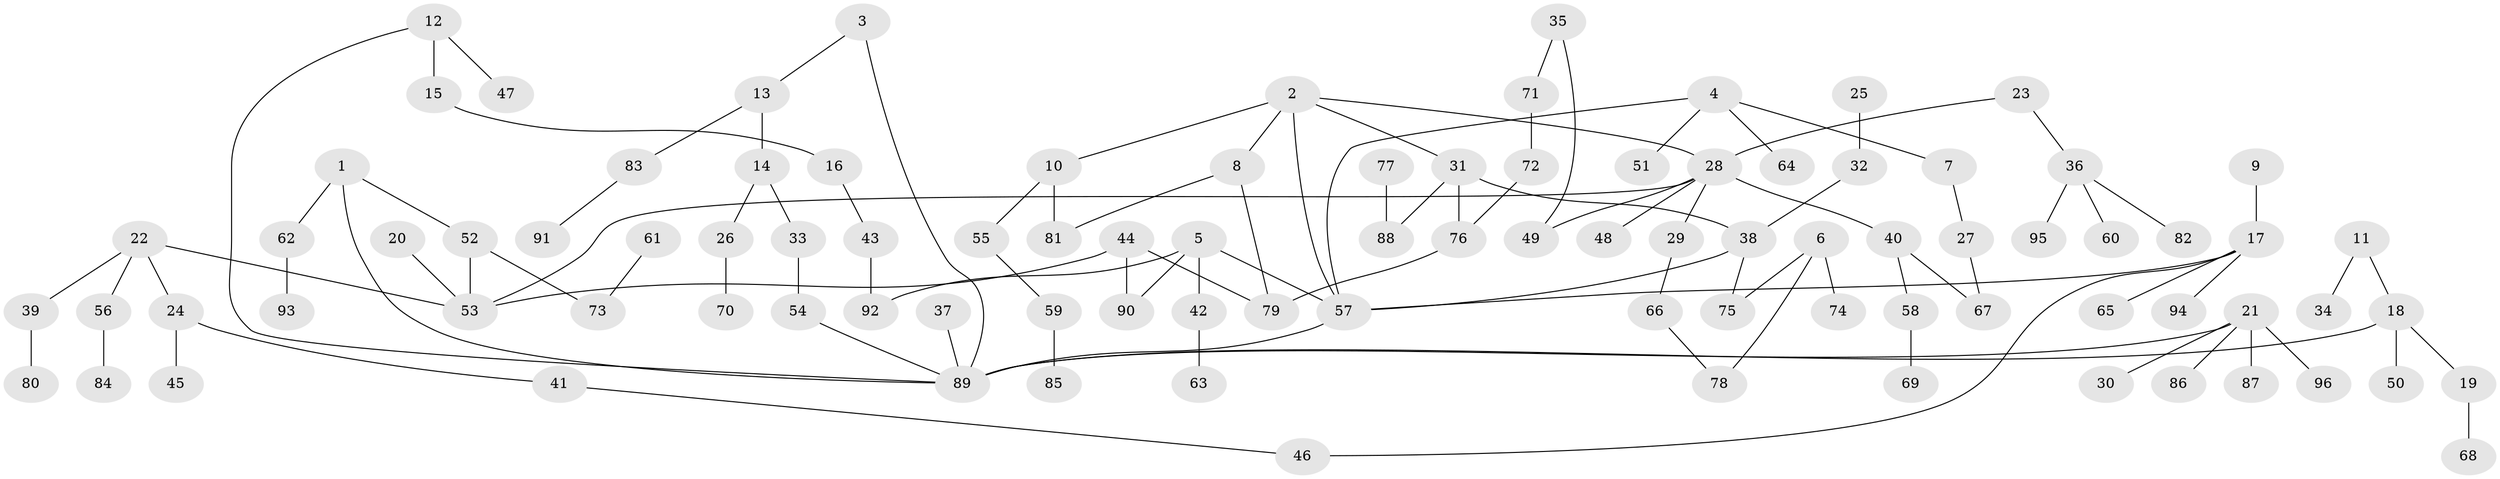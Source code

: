 // original degree distribution, {7: 0.007352941176470588, 9: 0.007352941176470588, 5: 0.029411764705882353, 6: 0.014705882352941176, 3: 0.16911764705882354, 2: 0.3235294117647059, 4: 0.051470588235294115, 1: 0.3897058823529412, 8: 0.007352941176470588}
// Generated by graph-tools (version 1.1) at 2025/36/03/04/25 23:36:10]
// undirected, 96 vertices, 107 edges
graph export_dot {
  node [color=gray90,style=filled];
  1;
  2;
  3;
  4;
  5;
  6;
  7;
  8;
  9;
  10;
  11;
  12;
  13;
  14;
  15;
  16;
  17;
  18;
  19;
  20;
  21;
  22;
  23;
  24;
  25;
  26;
  27;
  28;
  29;
  30;
  31;
  32;
  33;
  34;
  35;
  36;
  37;
  38;
  39;
  40;
  41;
  42;
  43;
  44;
  45;
  46;
  47;
  48;
  49;
  50;
  51;
  52;
  53;
  54;
  55;
  56;
  57;
  58;
  59;
  60;
  61;
  62;
  63;
  64;
  65;
  66;
  67;
  68;
  69;
  70;
  71;
  72;
  73;
  74;
  75;
  76;
  77;
  78;
  79;
  80;
  81;
  82;
  83;
  84;
  85;
  86;
  87;
  88;
  89;
  90;
  91;
  92;
  93;
  94;
  95;
  96;
  1 -- 52 [weight=1.0];
  1 -- 62 [weight=1.0];
  1 -- 89 [weight=1.0];
  2 -- 8 [weight=1.0];
  2 -- 10 [weight=1.0];
  2 -- 28 [weight=1.0];
  2 -- 31 [weight=1.0];
  2 -- 57 [weight=1.0];
  3 -- 13 [weight=1.0];
  3 -- 89 [weight=1.0];
  4 -- 7 [weight=1.0];
  4 -- 51 [weight=1.0];
  4 -- 57 [weight=1.0];
  4 -- 64 [weight=1.0];
  5 -- 42 [weight=1.0];
  5 -- 57 [weight=1.0];
  5 -- 90 [weight=1.0];
  5 -- 92 [weight=1.0];
  6 -- 74 [weight=1.0];
  6 -- 75 [weight=1.0];
  6 -- 78 [weight=1.0];
  7 -- 27 [weight=1.0];
  8 -- 79 [weight=1.0];
  8 -- 81 [weight=1.0];
  9 -- 17 [weight=1.0];
  10 -- 55 [weight=1.0];
  10 -- 81 [weight=1.0];
  11 -- 18 [weight=1.0];
  11 -- 34 [weight=1.0];
  12 -- 15 [weight=1.0];
  12 -- 47 [weight=1.0];
  12 -- 89 [weight=1.0];
  13 -- 14 [weight=1.0];
  13 -- 83 [weight=1.0];
  14 -- 26 [weight=1.0];
  14 -- 33 [weight=1.0];
  15 -- 16 [weight=1.0];
  16 -- 43 [weight=1.0];
  17 -- 46 [weight=1.0];
  17 -- 57 [weight=1.0];
  17 -- 65 [weight=1.0];
  17 -- 94 [weight=1.0];
  18 -- 19 [weight=1.0];
  18 -- 50 [weight=1.0];
  18 -- 89 [weight=1.0];
  19 -- 68 [weight=1.0];
  20 -- 53 [weight=1.0];
  21 -- 30 [weight=1.0];
  21 -- 86 [weight=1.0];
  21 -- 87 [weight=1.0];
  21 -- 89 [weight=1.0];
  21 -- 96 [weight=1.0];
  22 -- 24 [weight=1.0];
  22 -- 39 [weight=1.0];
  22 -- 53 [weight=1.0];
  22 -- 56 [weight=1.0];
  23 -- 28 [weight=1.0];
  23 -- 36 [weight=1.0];
  24 -- 41 [weight=1.0];
  24 -- 45 [weight=1.0];
  25 -- 32 [weight=1.0];
  26 -- 70 [weight=1.0];
  27 -- 67 [weight=1.0];
  28 -- 29 [weight=1.0];
  28 -- 40 [weight=1.0];
  28 -- 48 [weight=1.0];
  28 -- 49 [weight=1.0];
  28 -- 53 [weight=1.0];
  29 -- 66 [weight=1.0];
  31 -- 38 [weight=1.0];
  31 -- 76 [weight=1.0];
  31 -- 88 [weight=1.0];
  32 -- 38 [weight=1.0];
  33 -- 54 [weight=1.0];
  35 -- 49 [weight=1.0];
  35 -- 71 [weight=1.0];
  36 -- 60 [weight=1.0];
  36 -- 82 [weight=1.0];
  36 -- 95 [weight=1.0];
  37 -- 89 [weight=1.0];
  38 -- 57 [weight=1.0];
  38 -- 75 [weight=1.0];
  39 -- 80 [weight=1.0];
  40 -- 58 [weight=1.0];
  40 -- 67 [weight=1.0];
  41 -- 46 [weight=1.0];
  42 -- 63 [weight=1.0];
  43 -- 92 [weight=1.0];
  44 -- 53 [weight=1.0];
  44 -- 79 [weight=1.0];
  44 -- 90 [weight=1.0];
  52 -- 53 [weight=1.0];
  52 -- 73 [weight=1.0];
  54 -- 89 [weight=1.0];
  55 -- 59 [weight=1.0];
  56 -- 84 [weight=1.0];
  57 -- 89 [weight=1.0];
  58 -- 69 [weight=1.0];
  59 -- 85 [weight=1.0];
  61 -- 73 [weight=1.0];
  62 -- 93 [weight=1.0];
  66 -- 78 [weight=1.0];
  71 -- 72 [weight=1.0];
  72 -- 76 [weight=1.0];
  76 -- 79 [weight=1.0];
  77 -- 88 [weight=1.0];
  83 -- 91 [weight=1.0];
}
